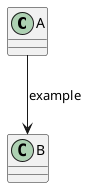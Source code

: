 {
  "sha1": "g2qo63ojujaxq5ij0a6owyvspwh6s9x",
  "insertion": {
    "when": "2024-06-01T09:03:07.072Z",
    "user": "plantuml@gmail.com"
  }
}
@startuml
class A [[http://a.com]]
class B
A --> B : example
@enduml
